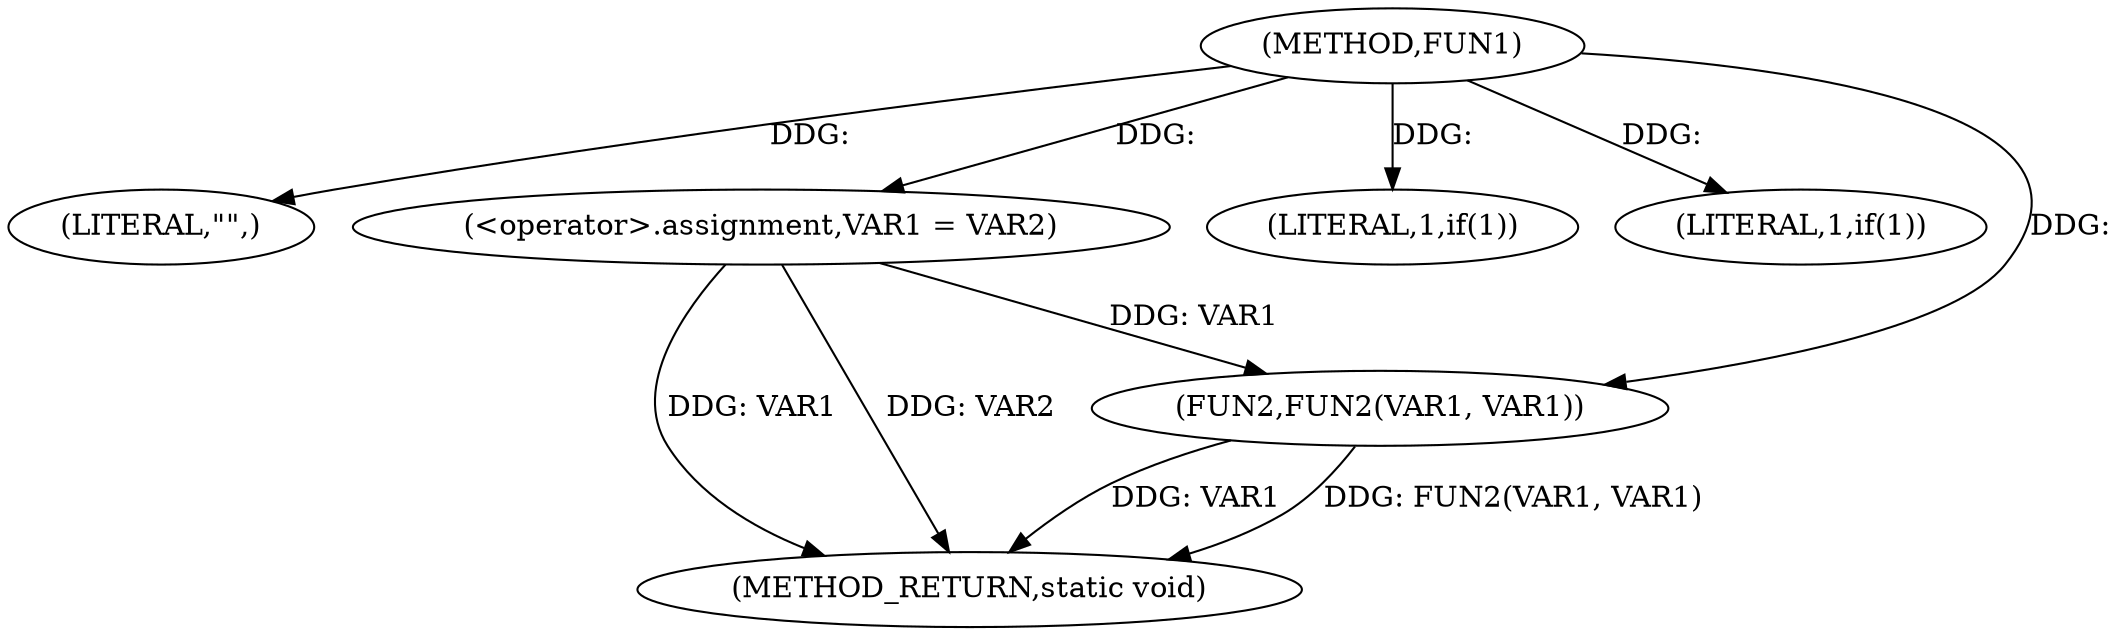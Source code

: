 digraph FUN1 {  
"1000100" [label = "(METHOD,FUN1)" ]
"1000116" [label = "(METHOD_RETURN,static void)" ]
"1000103" [label = "(LITERAL,\"\",)" ]
"1000104" [label = "(<operator>.assignment,VAR1 = VAR2)" ]
"1000108" [label = "(LITERAL,1,if(1))" ]
"1000111" [label = "(LITERAL,1,if(1))" ]
"1000113" [label = "(FUN2,FUN2(VAR1, VAR1))" ]
  "1000104" -> "1000116"  [ label = "DDG: VAR1"] 
  "1000113" -> "1000116"  [ label = "DDG: VAR1"] 
  "1000113" -> "1000116"  [ label = "DDG: FUN2(VAR1, VAR1)"] 
  "1000104" -> "1000116"  [ label = "DDG: VAR2"] 
  "1000100" -> "1000103"  [ label = "DDG: "] 
  "1000100" -> "1000104"  [ label = "DDG: "] 
  "1000100" -> "1000108"  [ label = "DDG: "] 
  "1000100" -> "1000111"  [ label = "DDG: "] 
  "1000104" -> "1000113"  [ label = "DDG: VAR1"] 
  "1000100" -> "1000113"  [ label = "DDG: "] 
}
